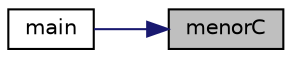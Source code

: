 digraph "menorC"
{
 // LATEX_PDF_SIZE
  edge [fontname="Helvetica",fontsize="10",labelfontname="Helvetica",labelfontsize="10"];
  node [fontname="Helvetica",fontsize="10",shape=record];
  rankdir="RL";
  Node1 [label="menorC",height=0.2,width=0.4,color="black", fillcolor="grey75", style="filled", fontcolor="black",tooltip="Identifica la columna menor de la tabla."];
  Node1 -> Node2 [dir="back",color="midnightblue",fontsize="10",style="solid",fontname="Helvetica"];
  Node2 [label="main",height=0.2,width=0.4,color="black", fillcolor="white", style="filled",URL="$_menup_8c.html#a3c04138a5bfe5d72780bb7e82a18e627",tooltip=" "];
}
